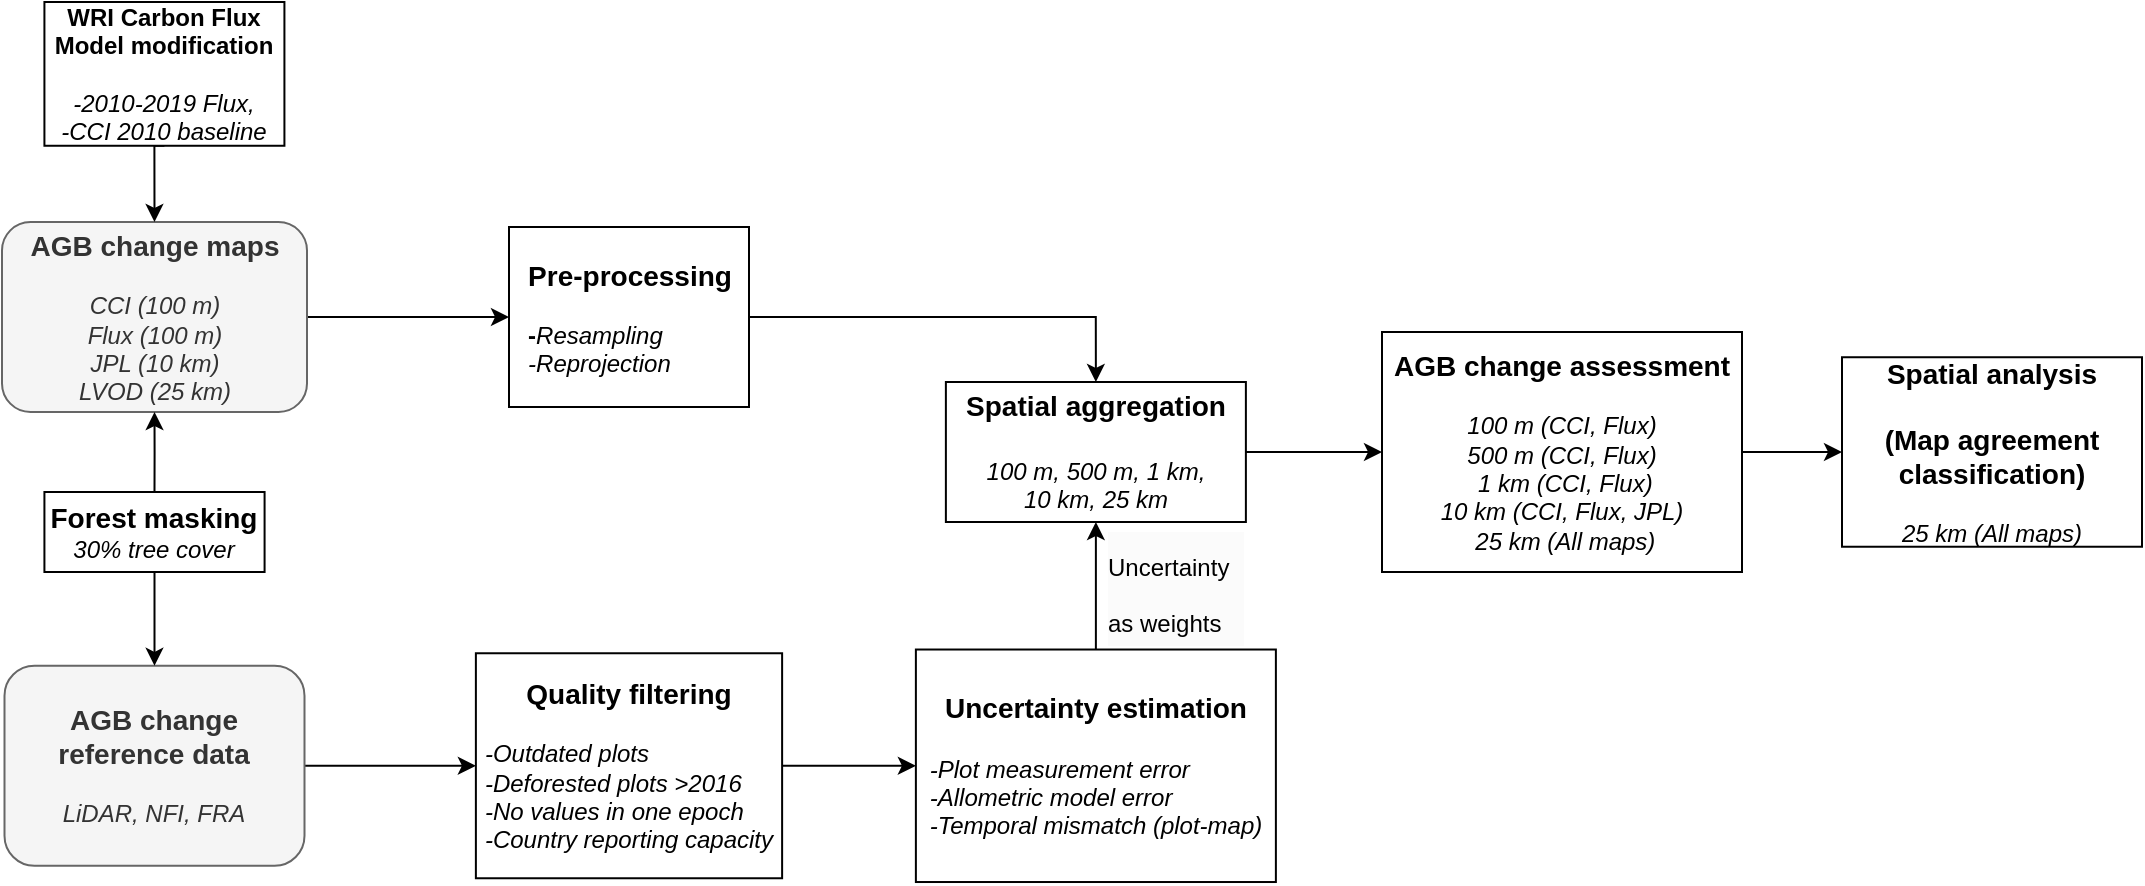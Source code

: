 <mxfile version="20.8.1" type="github">
  <diagram id="7Rsvs0vOTl0MpOckWxuK" name="Page-1">
    <mxGraphModel dx="1436" dy="1644" grid="1" gridSize="10" guides="1" tooltips="1" connect="1" arrows="1" fold="1" page="1" pageScale="1" pageWidth="1100" pageHeight="850" math="0" shadow="0">
      <root>
        <mxCell id="0" />
        <mxCell id="1" parent="0" />
        <mxCell id="Zk0GwfeX5wXwcX-zLjek-16" style="edgeStyle=orthogonalEdgeStyle;rounded=0;orthogonalLoop=1;jettySize=auto;html=1;exitX=1;exitY=0.5;exitDx=0;exitDy=0;entryX=0;entryY=0.5;entryDx=0;entryDy=0;fontSize=14;" edge="1" parent="1" source="egnwOjGB7XM8ltA7sBcv-2" target="u8DO1T8vF4OuRP5lVbpe-7">
          <mxGeometry relative="1" as="geometry" />
        </mxCell>
        <mxCell id="egnwOjGB7XM8ltA7sBcv-2" value="&lt;b style=&quot;font-size: 14px;&quot;&gt;AGB change maps&lt;br&gt;&lt;/b&gt;&lt;br&gt;&lt;i&gt;CCI (100 m)&lt;br&gt;Flux (100 m)&lt;br&gt;JPL (10 km)&lt;br&gt;LVOD (25 km)&lt;/i&gt;&lt;span style=&quot;font-family: &amp;quot;helvetica&amp;quot;&quot;&gt;&lt;br&gt;&lt;/span&gt;" style="rounded=1;whiteSpace=wrap;html=1;fillColor=#f5f5f5;fontColor=#333333;strokeColor=#666666;" parent="1" vertex="1">
          <mxGeometry x="-2.487e-14" y="-710" width="152.5" height="95" as="geometry" />
        </mxCell>
        <mxCell id="Zk0GwfeX5wXwcX-zLjek-11" style="edgeStyle=orthogonalEdgeStyle;rounded=0;orthogonalLoop=1;jettySize=auto;html=1;exitX=1;exitY=0.5;exitDx=0;exitDy=0;entryX=0;entryY=0.5;entryDx=0;entryDy=0;fontSize=14;" edge="1" parent="1" source="Th_g6OGHJ8AeCVoWn9Yl-1" target="92gBLnSvdsziaQlEnURo-14">
          <mxGeometry relative="1" as="geometry" />
        </mxCell>
        <mxCell id="Th_g6OGHJ8AeCVoWn9Yl-1" value="&lt;font style=&quot;font-size: 14px;&quot;&gt;&lt;b&gt;AGB change assessment&lt;/b&gt;&lt;br&gt;&lt;/font&gt;&lt;br&gt;&lt;i&gt;100 m (CCI, Flux) &lt;br&gt;500 m (CCI, Flux)&lt;br&gt;&amp;nbsp;1 km (CCI, Flux)&lt;br&gt;10 km (CCI, Flux, JPL)&lt;br&gt;&amp;nbsp;25 km (All maps)&lt;/i&gt;" style="rounded=0;whiteSpace=wrap;html=1;" parent="1" vertex="1">
          <mxGeometry x="690" y="-655" width="180" height="120" as="geometry" />
        </mxCell>
        <mxCell id="Zk0GwfeX5wXwcX-zLjek-17" style="edgeStyle=orthogonalEdgeStyle;rounded=0;orthogonalLoop=1;jettySize=auto;html=1;exitX=1;exitY=0.5;exitDx=0;exitDy=0;entryX=0;entryY=0.5;entryDx=0;entryDy=0;fontSize=14;" edge="1" parent="1" source="jS2ryzKoB4n19PCzrcQI-1" target="u8DO1T8vF4OuRP5lVbpe-1">
          <mxGeometry relative="1" as="geometry" />
        </mxCell>
        <mxCell id="jS2ryzKoB4n19PCzrcQI-1" value="&lt;font style=&quot;font-size: 14px;&quot;&gt;&lt;b style=&quot;font-family: &amp;quot;helvetica&amp;quot;&quot;&gt;AGB change reference data&lt;/b&gt;&lt;br style=&quot;font-family: &amp;quot;helvetica&amp;quot;&quot;&gt;&lt;/font&gt;&lt;br style=&quot;font-family: &amp;quot;helvetica&amp;quot;&quot;&gt;&lt;span style=&quot;font-family: &amp;quot;helvetica&amp;quot;&quot;&gt;&lt;i&gt;LiDAR, NFI, FRA&lt;/i&gt;&lt;/span&gt;" style="rounded=1;whiteSpace=wrap;html=1;shadow=0;glass=0;sketch=0;fillColor=#f5f5f5;fontColor=#333333;strokeColor=#666666;" parent="1" vertex="1">
          <mxGeometry x="1.25" y="-488.12" width="150" height="100" as="geometry" />
        </mxCell>
        <mxCell id="Zk0GwfeX5wXwcX-zLjek-21" style="edgeStyle=orthogonalEdgeStyle;rounded=0;orthogonalLoop=1;jettySize=auto;html=1;exitX=0.5;exitY=0;exitDx=0;exitDy=0;entryX=0.5;entryY=1;entryDx=0;entryDy=0;fontSize=14;" edge="1" parent="1" source="M0abBbCf507AWeJDyTVW-1" target="2n1cn3dgRlR_CxOimay5-12">
          <mxGeometry relative="1" as="geometry" />
        </mxCell>
        <mxCell id="M0abBbCf507AWeJDyTVW-1" value="&lt;span style=&quot;font-size: 14px;&quot;&gt;&lt;b&gt;Uncertainty estimation&lt;/b&gt;&lt;/span&gt;&lt;br style=&quot;border-color: var(--border-color);&quot;&gt;&lt;div style=&quot;border-color: var(--border-color); text-align: left;&quot;&gt;&lt;i style=&quot;border-color: var(--border-color); background-color: initial;&quot;&gt;&lt;br&gt;&lt;/i&gt;&lt;/div&gt;&lt;div style=&quot;border-color: var(--border-color); text-align: left;&quot;&gt;&lt;i&gt;-Plot measurement error&lt;/i&gt;&lt;/div&gt;&lt;div style=&quot;border-color: var(--border-color); text-align: left;&quot;&gt;&lt;i&gt;-Allometric model error&lt;/i&gt;&lt;/div&gt;&lt;div style=&quot;border-color: var(--border-color); text-align: left;&quot;&gt;&lt;i&gt;-Temporal mismatch (plot-map)&lt;/i&gt;&lt;/div&gt;" style="rounded=0;whiteSpace=wrap;html=1;" parent="1" vertex="1">
          <mxGeometry x="456.94" y="-496.24" width="180" height="116.25" as="geometry" />
        </mxCell>
        <mxCell id="Zk0GwfeX5wXwcX-zLjek-20" style="edgeStyle=orthogonalEdgeStyle;rounded=0;orthogonalLoop=1;jettySize=auto;html=1;exitX=1;exitY=0.5;exitDx=0;exitDy=0;entryX=0;entryY=0.5;entryDx=0;entryDy=0;fontSize=14;" edge="1" parent="1" source="u8DO1T8vF4OuRP5lVbpe-1" target="M0abBbCf507AWeJDyTVW-1">
          <mxGeometry relative="1" as="geometry" />
        </mxCell>
        <mxCell id="u8DO1T8vF4OuRP5lVbpe-1" value="&lt;b style=&quot;font-size: 14px;&quot;&gt;Quality filtering&lt;br&gt;&lt;/b&gt;&lt;br&gt;&lt;div style=&quot;text-align: left;&quot;&gt;&lt;i style=&quot;background-color: initial; border-color: var(--border-color);&quot;&gt;-Outdated plots&lt;/i&gt;&lt;/div&gt;&lt;div style=&quot;text-align: left;&quot;&gt;&lt;i style=&quot;background-color: initial; border-color: var(--border-color);&quot;&gt;-Deforested plots &amp;gt;2016&amp;nbsp;&lt;/i&gt;&lt;/div&gt;&lt;i style=&quot;border-color: var(--border-color);&quot;&gt;&lt;div style=&quot;text-align: left;&quot;&gt;&lt;i style=&quot;background-color: initial; border-color: var(--border-color);&quot;&gt;&lt;i style=&quot;border-color: var(--border-color);&quot;&gt;-No values in one epoch&lt;/i&gt;&lt;/i&gt;&lt;/div&gt;&lt;i style=&quot;border-color: var(--border-color);&quot;&gt;&lt;div style=&quot;text-align: left;&quot;&gt;&lt;i style=&quot;background-color: initial; border-color: var(--border-color);&quot;&gt;&lt;i style=&quot;border-color: var(--border-color);&quot;&gt;&lt;i style=&quot;border-color: var(--border-color);&quot;&gt;-Country reporting capacity&lt;/i&gt;&lt;/i&gt;&lt;/i&gt;&lt;/div&gt;&lt;/i&gt;&lt;/i&gt;" style="rounded=0;whiteSpace=wrap;html=1;" parent="1" vertex="1">
          <mxGeometry x="236.94" y="-494.37" width="153.12" height="112.5" as="geometry" />
        </mxCell>
        <mxCell id="Zk0GwfeX5wXwcX-zLjek-22" style="edgeStyle=orthogonalEdgeStyle;rounded=0;orthogonalLoop=1;jettySize=auto;html=1;exitX=1;exitY=0.5;exitDx=0;exitDy=0;entryX=0.5;entryY=0;entryDx=0;entryDy=0;fontSize=14;" edge="1" parent="1" source="u8DO1T8vF4OuRP5lVbpe-7" target="2n1cn3dgRlR_CxOimay5-12">
          <mxGeometry relative="1" as="geometry" />
        </mxCell>
        <mxCell id="u8DO1T8vF4OuRP5lVbpe-7" value="&lt;b&gt;&lt;font style=&quot;font-size: 14px;&quot;&gt;Pre-processing&lt;/font&gt;&lt;/b&gt;&lt;br&gt;&lt;br&gt;&lt;div style=&quot;text-align: left;&quot;&gt;&lt;b style=&quot;background-color: initial;&quot;&gt;-&lt;/b&gt;&lt;i style=&quot;background-color: initial;&quot;&gt;Resampling&lt;/i&gt;&lt;/div&gt;&lt;i style=&quot;&quot;&gt;&lt;div style=&quot;text-align: left;&quot;&gt;&lt;i style=&quot;background-color: initial;&quot;&gt;-Reprojection&lt;/i&gt;&lt;/div&gt;&lt;/i&gt;" style="rounded=0;whiteSpace=wrap;html=1;" parent="1" vertex="1">
          <mxGeometry x="253.5" y="-707.5" width="120" height="90" as="geometry" />
        </mxCell>
        <mxCell id="92gBLnSvdsziaQlEnURo-14" value="&lt;b style=&quot;font-size: 14px;&quot;&gt;Spatial analysis&lt;br&gt;&lt;br&gt;(Map agreement classification)&lt;br&gt;&lt;/b&gt;&lt;br&gt;&lt;i&gt;25 km (All maps)&lt;/i&gt;" style="rounded=0;whiteSpace=wrap;html=1;" parent="1" vertex="1">
          <mxGeometry x="920" y="-642.38" width="150" height="94.75" as="geometry" />
        </mxCell>
        <mxCell id="Zk0GwfeX5wXwcX-zLjek-18" style="edgeStyle=orthogonalEdgeStyle;rounded=0;orthogonalLoop=1;jettySize=auto;html=1;exitX=0.5;exitY=1;exitDx=0;exitDy=0;entryX=0.5;entryY=0;entryDx=0;entryDy=0;fontSize=14;" edge="1" parent="1" source="2n1cn3dgRlR_CxOimay5-1" target="jS2ryzKoB4n19PCzrcQI-1">
          <mxGeometry relative="1" as="geometry" />
        </mxCell>
        <mxCell id="Zk0GwfeX5wXwcX-zLjek-19" style="edgeStyle=orthogonalEdgeStyle;rounded=0;orthogonalLoop=1;jettySize=auto;html=1;exitX=0.5;exitY=0;exitDx=0;exitDy=0;entryX=0.5;entryY=1;entryDx=0;entryDy=0;fontSize=14;" edge="1" parent="1" source="2n1cn3dgRlR_CxOimay5-1" target="egnwOjGB7XM8ltA7sBcv-2">
          <mxGeometry relative="1" as="geometry" />
        </mxCell>
        <mxCell id="2n1cn3dgRlR_CxOimay5-1" value="&lt;font style=&quot;font-weight: bold; font-size: 14px;&quot;&gt;Forest masking&lt;/font&gt;&lt;span style=&quot;font-weight: bold; font-size: 13px;&quot;&gt; &lt;/span&gt;&lt;font style=&quot;font-size: 12px;&quot;&gt;&lt;i&gt;30% tree cover&lt;/i&gt;&lt;/font&gt;" style="rounded=0;whiteSpace=wrap;html=1;" parent="1" vertex="1">
          <mxGeometry x="21.21" y="-575" width="110.08" height="40" as="geometry" />
        </mxCell>
        <mxCell id="Zk0GwfeX5wXwcX-zLjek-23" style="edgeStyle=orthogonalEdgeStyle;rounded=0;orthogonalLoop=1;jettySize=auto;html=1;exitX=1;exitY=0.5;exitDx=0;exitDy=0;entryX=0;entryY=0.5;entryDx=0;entryDy=0;fontSize=14;" edge="1" parent="1" source="2n1cn3dgRlR_CxOimay5-12" target="Th_g6OGHJ8AeCVoWn9Yl-1">
          <mxGeometry relative="1" as="geometry" />
        </mxCell>
        <mxCell id="2n1cn3dgRlR_CxOimay5-12" value="&lt;b style=&quot;font-size: 14px;&quot;&gt;Spatial aggregation&lt;br&gt;&lt;br&gt;&lt;/b&gt;&lt;i&gt;100 m, 500 m, 1 km,&lt;br style=&quot;border-color: var(--border-color);&quot;&gt;10 km, 25 km&lt;/i&gt;&lt;b&gt;&lt;br&gt;&lt;/b&gt;" style="rounded=0;whiteSpace=wrap;html=1;" parent="1" vertex="1">
          <mxGeometry x="471.94" y="-630" width="150" height="70" as="geometry" />
        </mxCell>
        <mxCell id="Zk0GwfeX5wXwcX-zLjek-15" style="edgeStyle=orthogonalEdgeStyle;rounded=0;orthogonalLoop=1;jettySize=auto;html=1;exitX=0.5;exitY=1;exitDx=0;exitDy=0;entryX=0.5;entryY=0;entryDx=0;entryDy=0;fontSize=14;" edge="1" parent="1" source="Zk0GwfeX5wXwcX-zLjek-1" target="egnwOjGB7XM8ltA7sBcv-2">
          <mxGeometry relative="1" as="geometry" />
        </mxCell>
        <mxCell id="Zk0GwfeX5wXwcX-zLjek-1" value="&lt;b&gt;WRI Carbon Flux Model modification&lt;/b&gt;&lt;br&gt;&lt;br&gt;&lt;i&gt;-2010-2019 Flux, &lt;br&gt;-CCI 2010 baseline&lt;/i&gt;" style="rounded=0;whiteSpace=wrap;html=1;" vertex="1" parent="1">
          <mxGeometry x="21.21" y="-820" width="120" height="71.88" as="geometry" />
        </mxCell>
        <mxCell id="Zk0GwfeX5wXwcX-zLjek-26" value="&#xa;&lt;h1 style=&quot;border-color: var(--border-color); color: rgb(0, 0, 0); font-family: Helvetica; font-style: normal; font-variant-ligatures: normal; font-variant-caps: normal; letter-spacing: normal; orphans: 2; text-align: left; text-indent: 0px; text-transform: none; widows: 2; word-spacing: 0px; -webkit-text-stroke-width: 0px; background-color: rgb(251, 251, 251); text-decoration-thickness: initial; text-decoration-style: initial; text-decoration-color: initial;&quot;&gt;&lt;font style=&quot;border-color: var(--border-color); font-weight: normal; font-size: 12px;&quot;&gt;Uncertainty as weights&lt;/font&gt;&lt;/h1&gt;&#xa;&#xa;" style="text;html=1;strokeColor=none;fillColor=none;align=center;verticalAlign=middle;whiteSpace=wrap;rounded=0;fontSize=12;" vertex="1" parent="1">
          <mxGeometry x="551.94" y="-520" width="70" as="geometry" />
        </mxCell>
      </root>
    </mxGraphModel>
  </diagram>
</mxfile>
